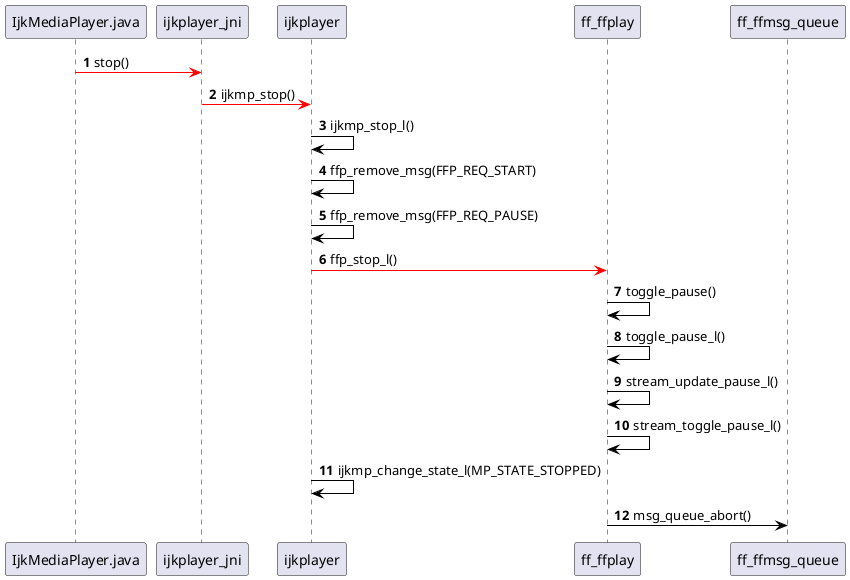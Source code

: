 @startuml
autonumber

IjkMediaPlayer.java [#FF0000]-> ijkplayer_jni:stop()

ijkplayer_jni [#FF0000]-> ijkplayer:ijkmp_stop()

ijkplayer [#000000]-> ijkplayer:ijkmp_stop_l()

ijkplayer [#000000]-> ijkplayer:ffp_remove_msg(FFP_REQ_START)

ijkplayer [#000000]-> ijkplayer:ffp_remove_msg(FFP_REQ_PAUSE)

ijkplayer [#FF0000]-> ff_ffplay:ffp_stop_l()

ff_ffplay [#000000]-> ff_ffplay:toggle_pause()

ff_ffplay [#000000]-> ff_ffplay:toggle_pause_l()

ff_ffplay [#000000]-> ff_ffplay:stream_update_pause_l()

ff_ffplay [#000000]-> ff_ffplay:stream_toggle_pause_l()

ijkplayer [#000000]-> ijkplayer:ijkmp_change_state_l(MP_STATE_STOPPED)

ff_ffplay [#000000]-> ff_ffmsg_queue:msg_queue_abort()

@enduml
